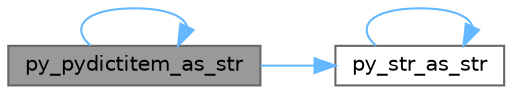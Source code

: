 digraph "py_pydictitem_as_str"
{
 // LATEX_PDF_SIZE
  bgcolor="transparent";
  edge [fontname=Helvetica,fontsize=10,labelfontname=Helvetica,labelfontsize=10];
  node [fontname=Helvetica,fontsize=10,shape=box,height=0.2,width=0.4];
  rankdir="LR";
  Node1 [id="Node000001",label="py_pydictitem_as_str",height=0.2,width=0.4,color="gray40", fillcolor="grey60", style="filled", fontcolor="black",tooltip="Get the value of a Python dictionary item, returned as a newly allocated char *."];
  Node1 -> Node1 [id="edge1_Node000001_Node000001",color="steelblue1",style="solid",tooltip=" "];
  Node1 -> Node2 [id="edge2_Node000001_Node000002",color="steelblue1",style="solid",tooltip=" "];
  Node2 [id="Node000002",label="py_str_as_str",height=0.2,width=0.4,color="grey40", fillcolor="white", style="filled",URL="$a00047.html#a030a8367513df3651da4ff852a73b2aa",tooltip="Get the value of a Python unicode string object, returned as a newly allocated char *."];
  Node2 -> Node2 [id="edge3_Node000002_Node000002",color="steelblue1",style="solid",tooltip=" "];
}

